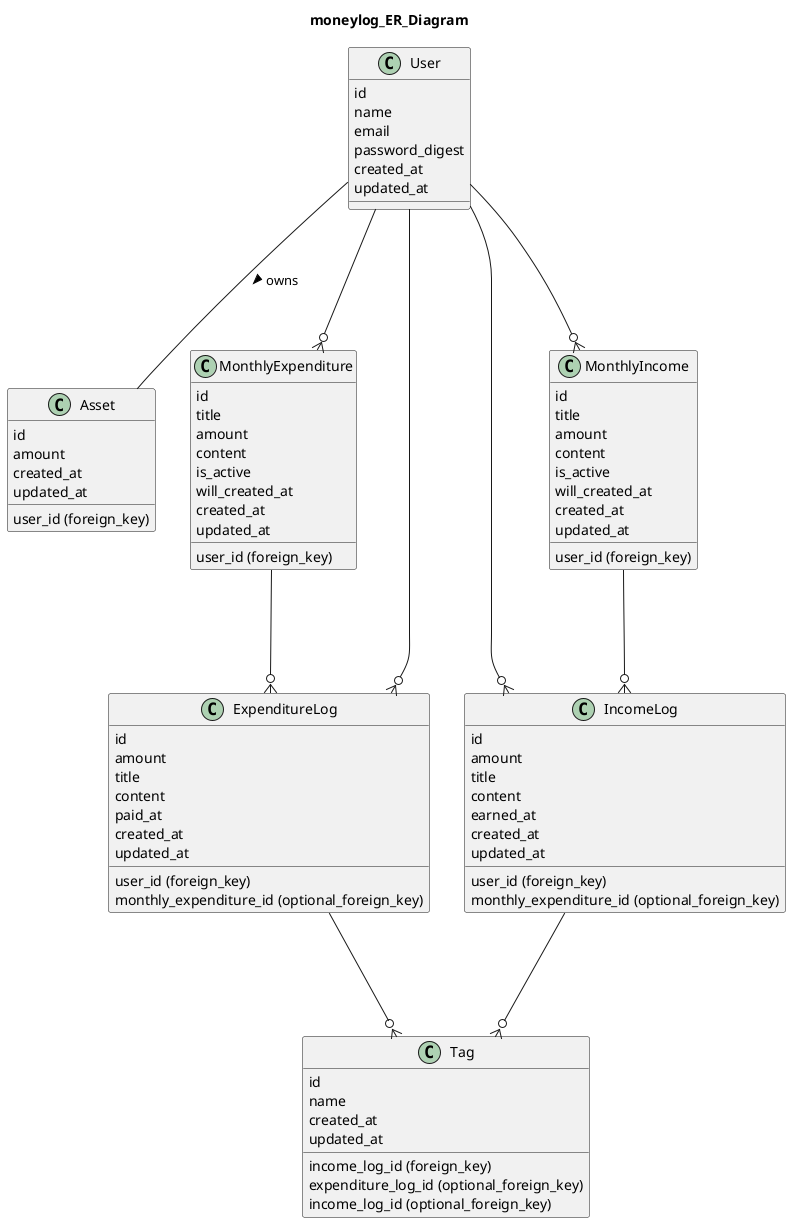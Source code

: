 @startuml
  title moneylog_ER_Diagram

  ' Relationship
  User --- Asset: owns >
  User ---o{ ExpenditureLog
  User ---o{ IncomeLog
  User ---o{ MonthlyExpenditure
  User ---o{ MonthlyIncome

  MonthlyExpenditure ---o{ ExpenditureLog
  MonthlyIncome ---o{ IncomeLog

  IncomeLog ---o{ Tag
  ExpenditureLog ---o{ Tag

  class User {
    id
    name
    email
    password_digest
    created_at
    updated_at
  }
  class Asset {
    id
    user_id (foreign_key)
    amount
    created_at
    updated_at
  }
  class MonthlyExpenditure {
    id
    user_id (foreign_key)
    title
    amount
    content
    is_active
    will_created_at
    created_at
    updated_at
  }
  class MonthlyIncome {
    id
    user_id (foreign_key)
    title
    amount
    content
    is_active
    will_created_at
    created_at
    updated_at
  }
  class IncomeLog {
    id
    user_id (foreign_key)
    monthly_expenditure_id (optional_foreign_key)
    amount
    title
    content
    earned_at
    created_at
    updated_at
  }
  class ExpenditureLog {
    id
    user_id (foreign_key)
    monthly_expenditure_id (optional_foreign_key)
    amount
    title
    content
    paid_at
    created_at
    updated_at
  }
  class Tag {
    id
    income_log_id (foreign_key)
    expenditure_log_id (optional_foreign_key)
    income_log_id (optional_foreign_key)
    name
    created_at
    updated_at
  }
@enduml
